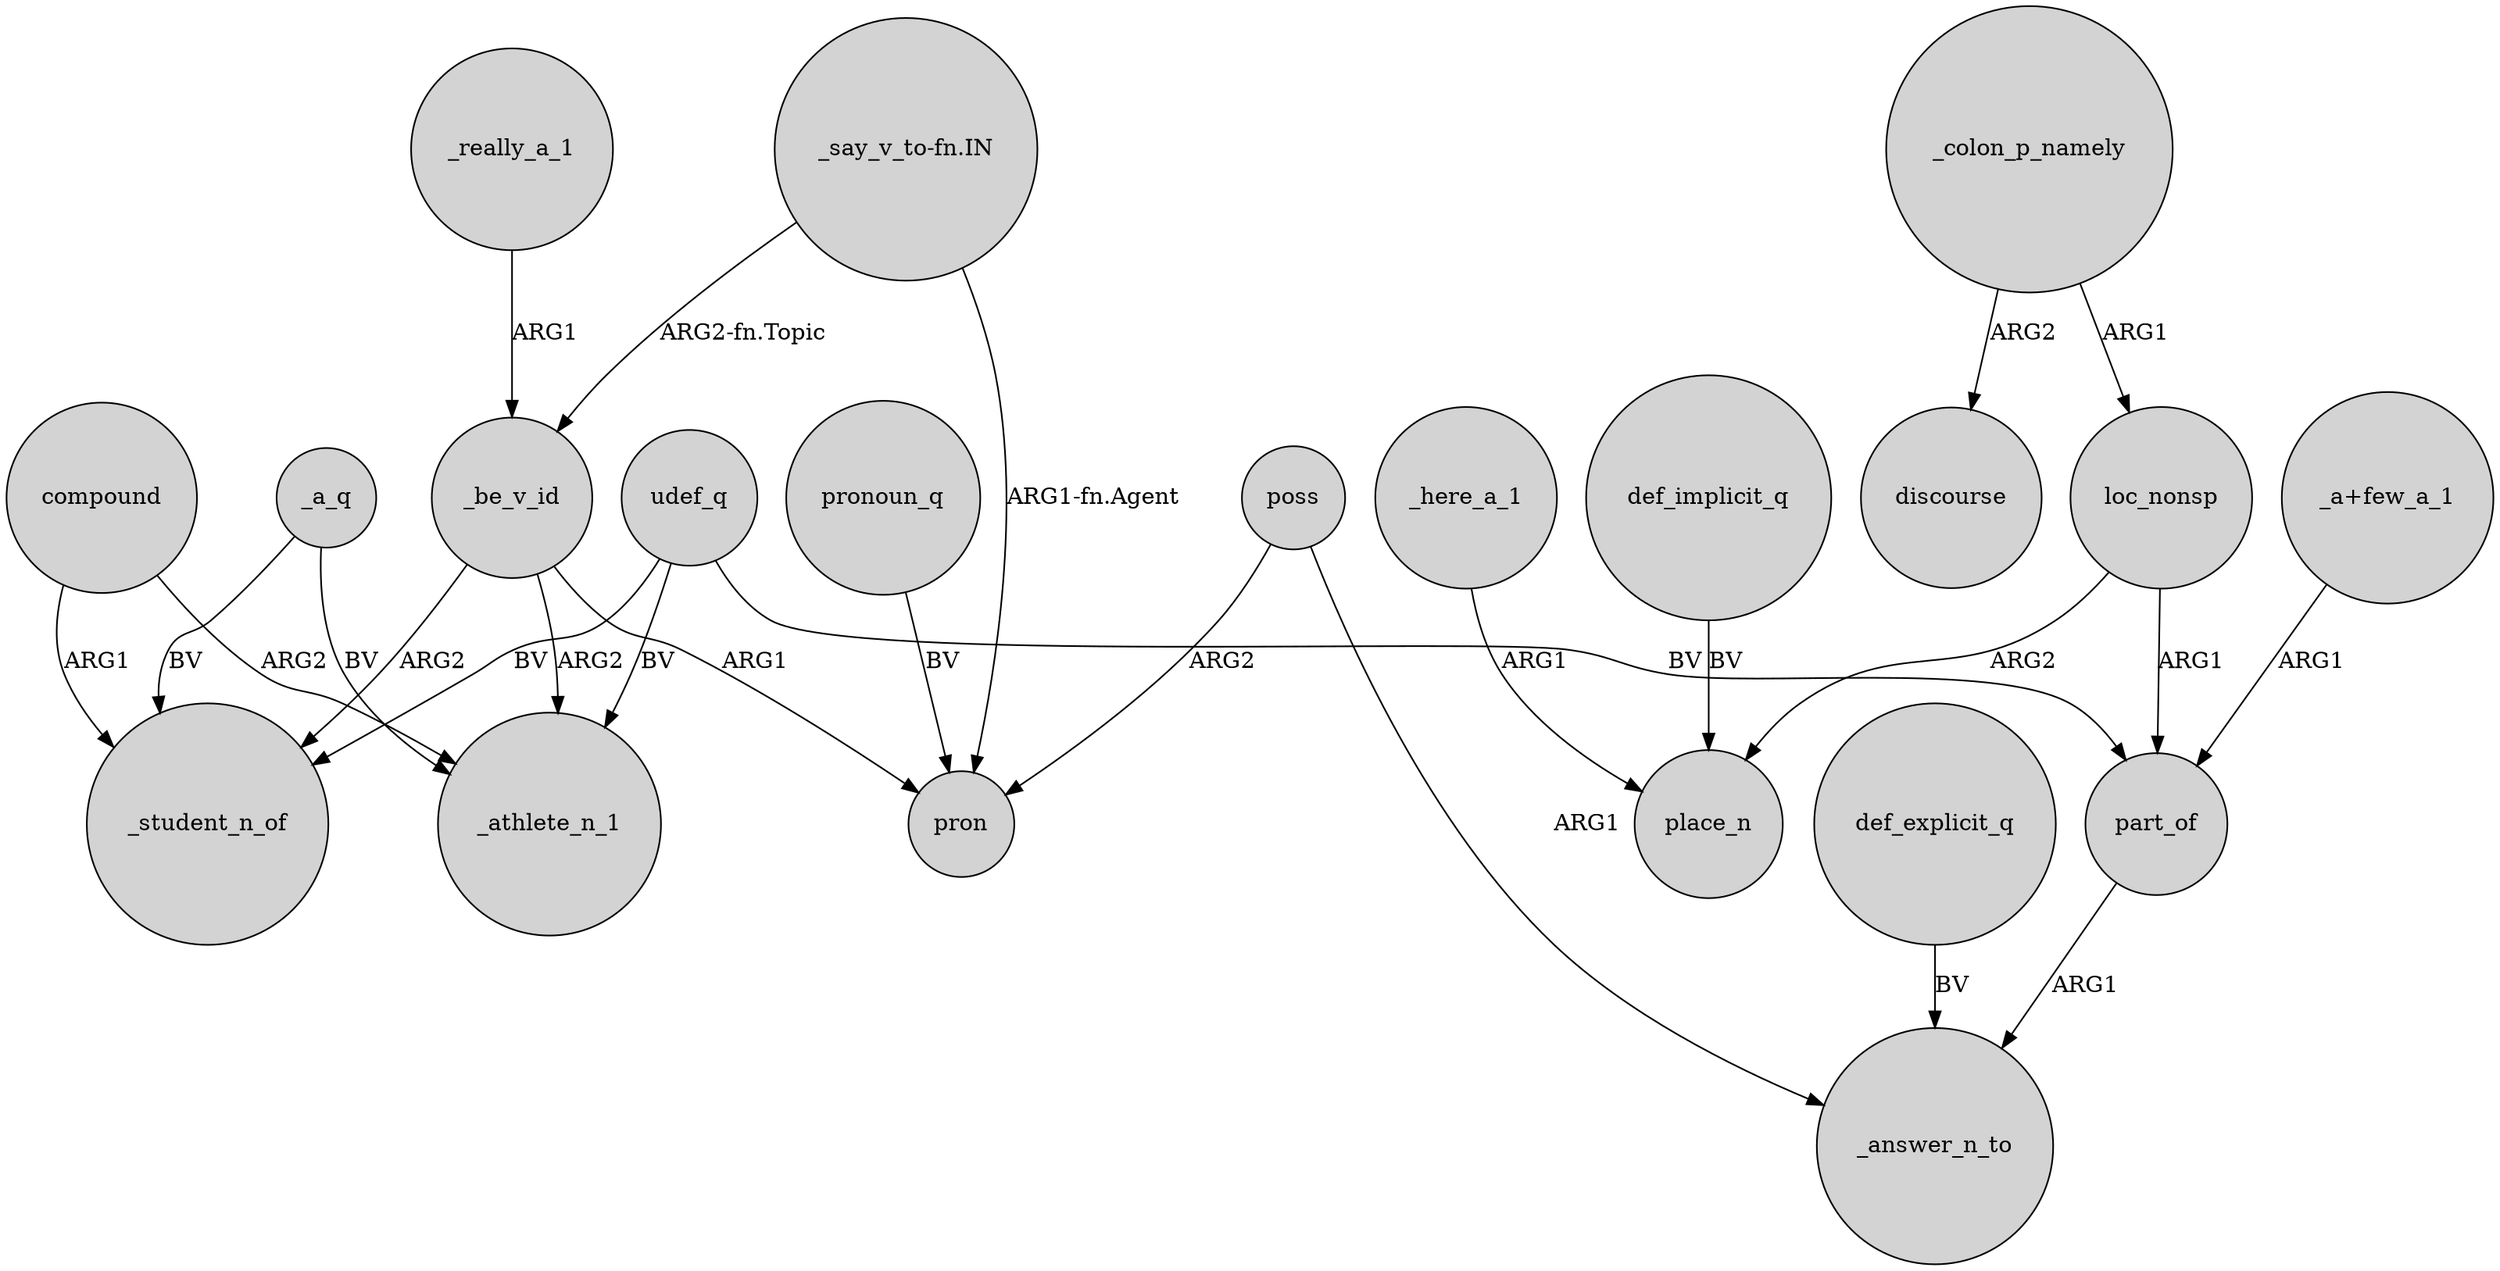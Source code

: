digraph {
	node [shape=circle style=filled]
	_a_q -> _athlete_n_1 [label=BV]
	udef_q -> part_of [label=BV]
	_here_a_1 -> place_n [label=ARG1]
	poss -> pron [label=ARG2]
	_really_a_1 -> _be_v_id [label=ARG1]
	udef_q -> _student_n_of [label=BV]
	_colon_p_namely -> loc_nonsp [label=ARG1]
	loc_nonsp -> part_of [label=ARG1]
	def_implicit_q -> place_n [label=BV]
	_be_v_id -> pron [label=ARG1]
	_be_v_id -> _athlete_n_1 [label=ARG2]
	"_say_v_to-fn.IN" -> _be_v_id [label="ARG2-fn.Topic"]
	udef_q -> _athlete_n_1 [label=BV]
	pronoun_q -> pron [label=BV]
	_be_v_id -> _student_n_of [label=ARG2]
	compound -> _athlete_n_1 [label=ARG2]
	part_of -> _answer_n_to [label=ARG1]
	_a_q -> _student_n_of [label=BV]
	"_say_v_to-fn.IN" -> pron [label="ARG1-fn.Agent"]
	loc_nonsp -> place_n [label=ARG2]
	compound -> _student_n_of [label=ARG1]
	def_explicit_q -> _answer_n_to [label=BV]
	_colon_p_namely -> discourse [label=ARG2]
	poss -> _answer_n_to [label=ARG1]
	"_a+few_a_1" -> part_of [label=ARG1]
}
